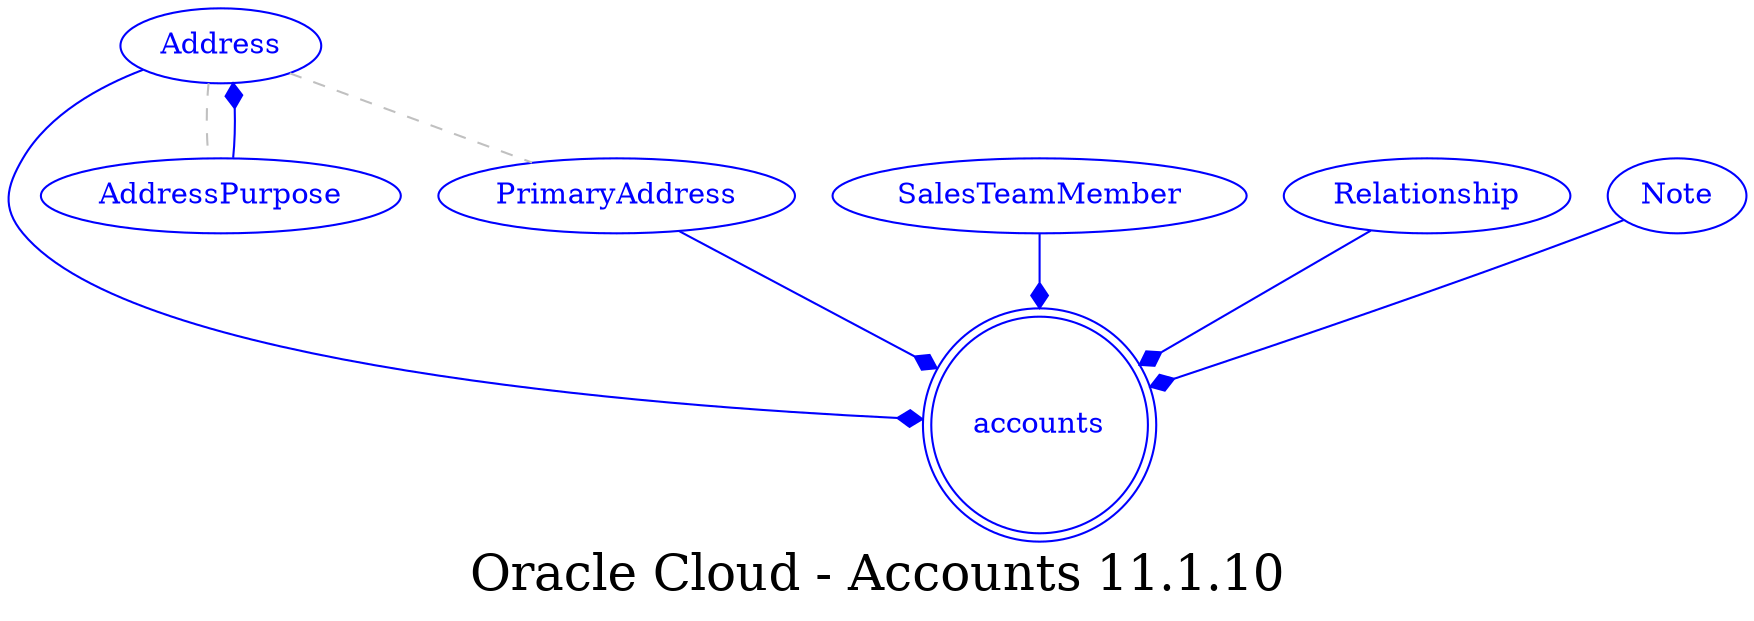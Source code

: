 digraph LexiconGraph {
graph[label="Oracle Cloud - Accounts 11.1.10", fontsize=24]
splines=true
"accounts" [color=blue, fontcolor=blue, shape=doublecircle]
"Address" -> "accounts" [color=blue, fontcolor=blue, arrowhead=diamond, arrowtail=none]
"Address" [color=blue, fontcolor=blue, shape=ellipse]
"AddressPurpose" -> "Address" [color=blue, fontcolor=blue, arrowhead=diamond, arrowtail=none]
"AddressPurpose" [color=blue, fontcolor=blue, shape=ellipse]
"Address" -> "AddressPurpose" [color=grey, fontcolor=grey, arrowhead=none, arrowtail=none, style=dashed]
"SalesTeamMember" -> "accounts" [color=blue, fontcolor=blue, arrowhead=diamond, arrowtail=none]
"SalesTeamMember" [color=blue, fontcolor=blue, shape=ellipse]
"Relationship" -> "accounts" [color=blue, fontcolor=blue, arrowhead=diamond, arrowtail=none]
"Relationship" [color=blue, fontcolor=blue, shape=ellipse]
"PrimaryAddress" -> "accounts" [color=blue, fontcolor=blue, arrowhead=diamond, arrowtail=none]
"PrimaryAddress" [color=blue, fontcolor=blue, shape=ellipse]
"Address" -> "PrimaryAddress" [color=grey, fontcolor=grey, arrowhead=none, arrowtail=none, style=dashed]
"Note" -> "accounts" [color=blue, fontcolor=blue, arrowhead=diamond, arrowtail=none]
"Note" [color=blue, fontcolor=blue, shape=ellipse]
}

